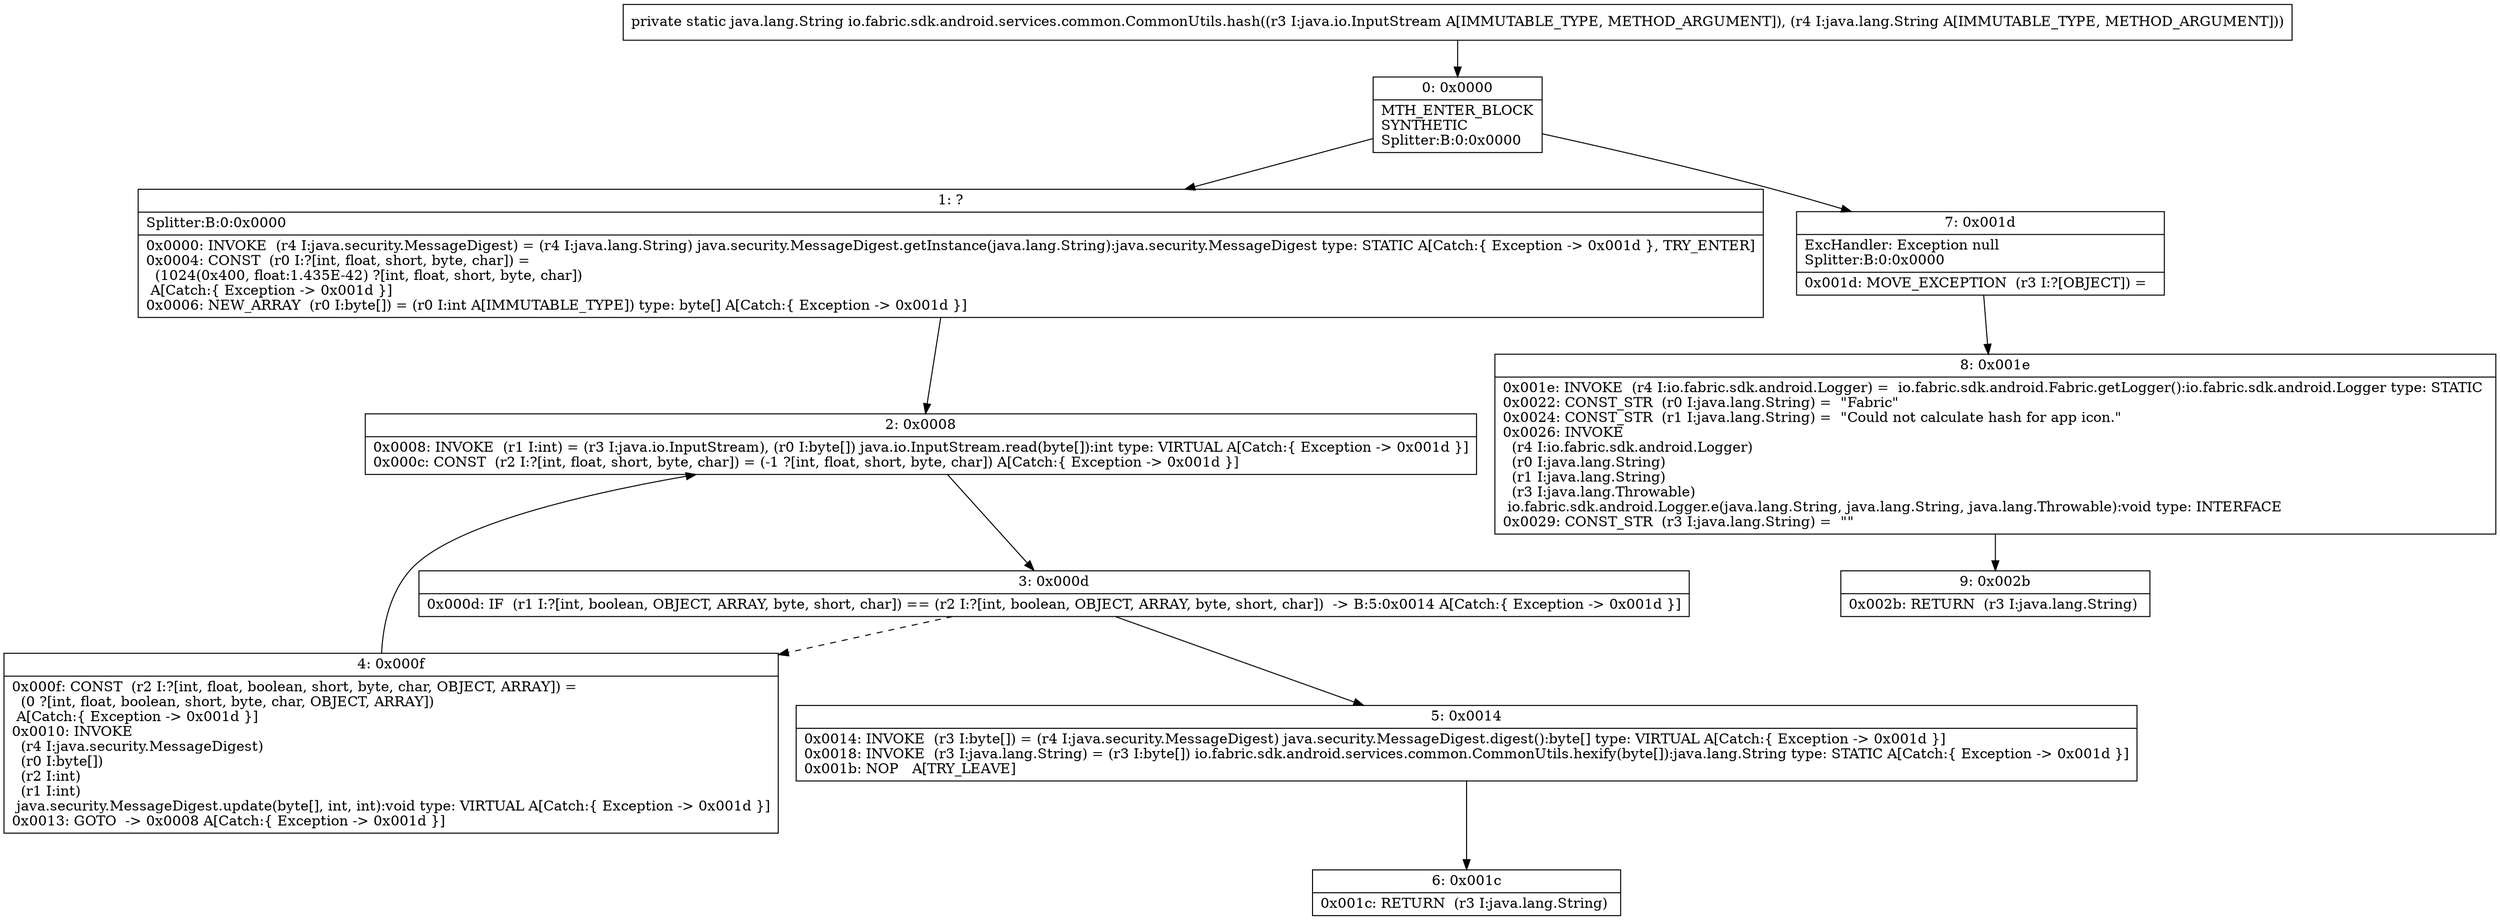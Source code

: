 digraph "CFG forio.fabric.sdk.android.services.common.CommonUtils.hash(Ljava\/io\/InputStream;Ljava\/lang\/String;)Ljava\/lang\/String;" {
Node_0 [shape=record,label="{0\:\ 0x0000|MTH_ENTER_BLOCK\lSYNTHETIC\lSplitter:B:0:0x0000\l}"];
Node_1 [shape=record,label="{1\:\ ?|Splitter:B:0:0x0000\l|0x0000: INVOKE  (r4 I:java.security.MessageDigest) = (r4 I:java.lang.String) java.security.MessageDigest.getInstance(java.lang.String):java.security.MessageDigest type: STATIC A[Catch:\{ Exception \-\> 0x001d \}, TRY_ENTER]\l0x0004: CONST  (r0 I:?[int, float, short, byte, char]) = \l  (1024(0x400, float:1.435E\-42) ?[int, float, short, byte, char])\l A[Catch:\{ Exception \-\> 0x001d \}]\l0x0006: NEW_ARRAY  (r0 I:byte[]) = (r0 I:int A[IMMUTABLE_TYPE]) type: byte[] A[Catch:\{ Exception \-\> 0x001d \}]\l}"];
Node_2 [shape=record,label="{2\:\ 0x0008|0x0008: INVOKE  (r1 I:int) = (r3 I:java.io.InputStream), (r0 I:byte[]) java.io.InputStream.read(byte[]):int type: VIRTUAL A[Catch:\{ Exception \-\> 0x001d \}]\l0x000c: CONST  (r2 I:?[int, float, short, byte, char]) = (\-1 ?[int, float, short, byte, char]) A[Catch:\{ Exception \-\> 0x001d \}]\l}"];
Node_3 [shape=record,label="{3\:\ 0x000d|0x000d: IF  (r1 I:?[int, boolean, OBJECT, ARRAY, byte, short, char]) == (r2 I:?[int, boolean, OBJECT, ARRAY, byte, short, char])  \-\> B:5:0x0014 A[Catch:\{ Exception \-\> 0x001d \}]\l}"];
Node_4 [shape=record,label="{4\:\ 0x000f|0x000f: CONST  (r2 I:?[int, float, boolean, short, byte, char, OBJECT, ARRAY]) = \l  (0 ?[int, float, boolean, short, byte, char, OBJECT, ARRAY])\l A[Catch:\{ Exception \-\> 0x001d \}]\l0x0010: INVOKE  \l  (r4 I:java.security.MessageDigest)\l  (r0 I:byte[])\l  (r2 I:int)\l  (r1 I:int)\l java.security.MessageDigest.update(byte[], int, int):void type: VIRTUAL A[Catch:\{ Exception \-\> 0x001d \}]\l0x0013: GOTO  \-\> 0x0008 A[Catch:\{ Exception \-\> 0x001d \}]\l}"];
Node_5 [shape=record,label="{5\:\ 0x0014|0x0014: INVOKE  (r3 I:byte[]) = (r4 I:java.security.MessageDigest) java.security.MessageDigest.digest():byte[] type: VIRTUAL A[Catch:\{ Exception \-\> 0x001d \}]\l0x0018: INVOKE  (r3 I:java.lang.String) = (r3 I:byte[]) io.fabric.sdk.android.services.common.CommonUtils.hexify(byte[]):java.lang.String type: STATIC A[Catch:\{ Exception \-\> 0x001d \}]\l0x001b: NOP   A[TRY_LEAVE]\l}"];
Node_6 [shape=record,label="{6\:\ 0x001c|0x001c: RETURN  (r3 I:java.lang.String) \l}"];
Node_7 [shape=record,label="{7\:\ 0x001d|ExcHandler: Exception null\lSplitter:B:0:0x0000\l|0x001d: MOVE_EXCEPTION  (r3 I:?[OBJECT]) =  \l}"];
Node_8 [shape=record,label="{8\:\ 0x001e|0x001e: INVOKE  (r4 I:io.fabric.sdk.android.Logger) =  io.fabric.sdk.android.Fabric.getLogger():io.fabric.sdk.android.Logger type: STATIC \l0x0022: CONST_STR  (r0 I:java.lang.String) =  \"Fabric\" \l0x0024: CONST_STR  (r1 I:java.lang.String) =  \"Could not calculate hash for app icon.\" \l0x0026: INVOKE  \l  (r4 I:io.fabric.sdk.android.Logger)\l  (r0 I:java.lang.String)\l  (r1 I:java.lang.String)\l  (r3 I:java.lang.Throwable)\l io.fabric.sdk.android.Logger.e(java.lang.String, java.lang.String, java.lang.Throwable):void type: INTERFACE \l0x0029: CONST_STR  (r3 I:java.lang.String) =  \"\" \l}"];
Node_9 [shape=record,label="{9\:\ 0x002b|0x002b: RETURN  (r3 I:java.lang.String) \l}"];
MethodNode[shape=record,label="{private static java.lang.String io.fabric.sdk.android.services.common.CommonUtils.hash((r3 I:java.io.InputStream A[IMMUTABLE_TYPE, METHOD_ARGUMENT]), (r4 I:java.lang.String A[IMMUTABLE_TYPE, METHOD_ARGUMENT])) }"];
MethodNode -> Node_0;
Node_0 -> Node_1;
Node_0 -> Node_7;
Node_1 -> Node_2;
Node_2 -> Node_3;
Node_3 -> Node_4[style=dashed];
Node_3 -> Node_5;
Node_4 -> Node_2;
Node_5 -> Node_6;
Node_7 -> Node_8;
Node_8 -> Node_9;
}

